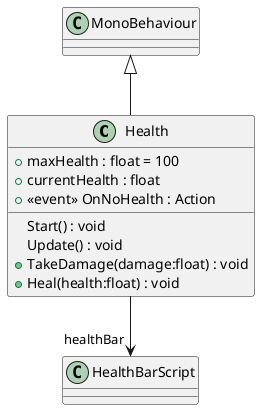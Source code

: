 @startuml
class Health {
    + maxHealth : float = 100
    + currentHealth : float
    +  <<event>> OnNoHealth : Action 
    Start() : void
    Update() : void
    + TakeDamage(damage:float) : void
    + Heal(health:float) : void
}
MonoBehaviour <|-- Health
Health --> "healthBar" HealthBarScript
@enduml
